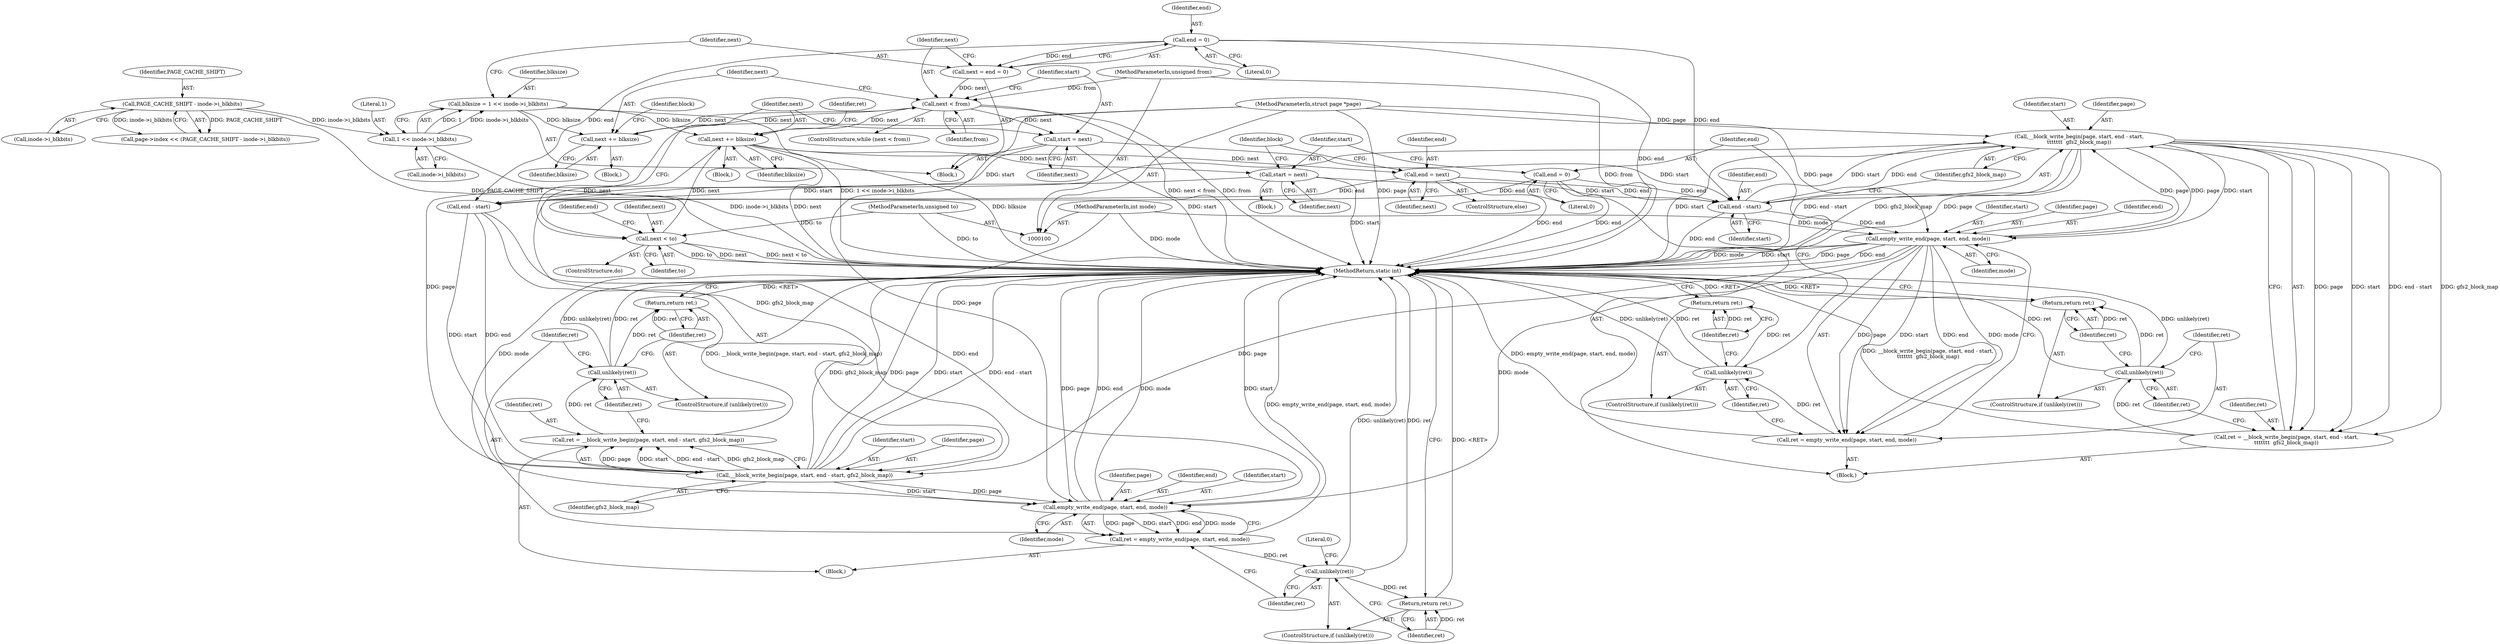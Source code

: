 digraph "1_linux_64dd153c83743af81f20924c6343652d731eeecb_4@API" {
"1000183" [label="(Call,__block_write_begin(page, start, end - start,\n\t\t\t\t\t\t\t  gfs2_block_map))"];
"1000197" [label="(Call,empty_write_end(page, start, end, mode))"];
"1000183" [label="(Call,__block_write_begin(page, start, end - start,\n\t\t\t\t\t\t\t  gfs2_block_map))"];
"1000101" [label="(MethodParameterIn,struct page *page)"];
"1000186" [label="(Call,end - start)"];
"1000140" [label="(Call,end = 0)"];
"1000207" [label="(Call,end = 0)"];
"1000214" [label="(Call,end = next)"];
"1000158" [label="(Call,next += blksize)"];
"1000131" [label="(Call,blksize = 1 << inode->i_blkbits)"];
"1000133" [label="(Call,1 << inode->i_blkbits)"];
"1000125" [label="(Call,PAGE_CACHE_SHIFT - inode->i_blkbits)"];
"1000219" [label="(Call,next < to)"];
"1000103" [label="(MethodParameterIn,unsigned to)"];
"1000144" [label="(Call,next < from)"];
"1000138" [label="(Call,next = end = 0)"];
"1000148" [label="(Call,next += blksize)"];
"1000102" [label="(MethodParameterIn,unsigned from)"];
"1000153" [label="(Call,start = next)"];
"1000210" [label="(Call,start = next)"];
"1000104" [label="(MethodParameterIn,int mode)"];
"1000181" [label="(Call,ret = __block_write_begin(page, start, end - start,\n\t\t\t\t\t\t\t  gfs2_block_map))"];
"1000191" [label="(Call,unlikely(ret))"];
"1000193" [label="(Return,return ret;)"];
"1000227" [label="(Call,__block_write_begin(page, start, end - start, gfs2_block_map))"];
"1000225" [label="(Call,ret = __block_write_begin(page, start, end - start, gfs2_block_map))"];
"1000235" [label="(Call,unlikely(ret))"];
"1000237" [label="(Return,return ret;)"];
"1000241" [label="(Call,empty_write_end(page, start, end, mode))"];
"1000239" [label="(Call,ret = empty_write_end(page, start, end, mode))"];
"1000247" [label="(Call,unlikely(ret))"];
"1000249" [label="(Return,return ret;)"];
"1000195" [label="(Call,ret = empty_write_end(page, start, end, mode))"];
"1000203" [label="(Call,unlikely(ret))"];
"1000205" [label="(Return,return ret;)"];
"1000227" [label="(Call,__block_write_begin(page, start, end - start, gfs2_block_map))"];
"1000133" [label="(Call,1 << inode->i_blkbits)"];
"1000224" [label="(Block,)"];
"1000204" [label="(Identifier,ret)"];
"1000177" [label="(Block,)"];
"1000241" [label="(Call,empty_write_end(page, start, end, mode))"];
"1000226" [label="(Identifier,ret)"];
"1000134" [label="(Literal,1)"];
"1000252" [label="(Literal,0)"];
"1000203" [label="(Call,unlikely(ret))"];
"1000187" [label="(Identifier,end)"];
"1000250" [label="(Identifier,ret)"];
"1000183" [label="(Call,__block_write_begin(page, start, end - start,\n\t\t\t\t\t\t\t  gfs2_block_map))"];
"1000127" [label="(Call,inode->i_blkbits)"];
"1000201" [label="(Identifier,mode)"];
"1000213" [label="(ControlStructure,else)"];
"1000233" [label="(Identifier,gfs2_block_map)"];
"1000135" [label="(Call,inode->i_blkbits)"];
"1000139" [label="(Identifier,next)"];
"1000180" [label="(Block,)"];
"1000132" [label="(Identifier,blksize)"];
"1000225" [label="(Call,ret = __block_write_begin(page, start, end - start, gfs2_block_map))"];
"1000188" [label="(Identifier,start)"];
"1000246" [label="(ControlStructure,if (unlikely(ret)))"];
"1000181" [label="(Call,ret = __block_write_begin(page, start, end - start,\n\t\t\t\t\t\t\t  gfs2_block_map))"];
"1000131" [label="(Call,blksize = 1 << inode->i_blkbits)"];
"1000185" [label="(Identifier,start)"];
"1000199" [label="(Identifier,start)"];
"1000209" [label="(Literal,0)"];
"1000194" [label="(Identifier,ret)"];
"1000152" [label="(Identifier,block)"];
"1000253" [label="(MethodReturn,static int)"];
"1000212" [label="(Identifier,next)"];
"1000230" [label="(Call,end - start)"];
"1000159" [label="(Identifier,next)"];
"1000198" [label="(Identifier,page)"];
"1000140" [label="(Call,end = 0)"];
"1000191" [label="(Call,unlikely(ret))"];
"1000105" [label="(Block,)"];
"1000162" [label="(Identifier,ret)"];
"1000138" [label="(Call,next = end = 0)"];
"1000157" [label="(Block,)"];
"1000144" [label="(Call,next < from)"];
"1000229" [label="(Identifier,start)"];
"1000189" [label="(Identifier,gfs2_block_map)"];
"1000235" [label="(Call,unlikely(ret))"];
"1000245" [label="(Identifier,mode)"];
"1000242" [label="(Identifier,page)"];
"1000148" [label="(Call,next += blksize)"];
"1000228" [label="(Identifier,page)"];
"1000102" [label="(MethodParameterIn,unsigned from)"];
"1000153" [label="(Call,start = next)"];
"1000154" [label="(Identifier,start)"];
"1000216" [label="(Identifier,next)"];
"1000104" [label="(MethodParameterIn,int mode)"];
"1000143" [label="(ControlStructure,while (next < from))"];
"1000190" [label="(ControlStructure,if (unlikely(ret)))"];
"1000141" [label="(Identifier,end)"];
"1000200" [label="(Identifier,end)"];
"1000186" [label="(Call,end - start)"];
"1000184" [label="(Identifier,page)"];
"1000195" [label="(Call,ret = empty_write_end(page, start, end, mode))"];
"1000155" [label="(Identifier,next)"];
"1000142" [label="(Literal,0)"];
"1000211" [label="(Identifier,start)"];
"1000240" [label="(Identifier,ret)"];
"1000234" [label="(ControlStructure,if (unlikely(ret)))"];
"1000197" [label="(Call,empty_write_end(page, start, end, mode))"];
"1000126" [label="(Identifier,PAGE_CACHE_SHIFT)"];
"1000248" [label="(Identifier,ret)"];
"1000244" [label="(Identifier,end)"];
"1000146" [label="(Identifier,from)"];
"1000121" [label="(Call,page->index << (PAGE_CACHE_SHIFT - inode->i_blkbits))"];
"1000101" [label="(MethodParameterIn,struct page *page)"];
"1000158" [label="(Call,next += blksize)"];
"1000196" [label="(Identifier,ret)"];
"1000149" [label="(Identifier,next)"];
"1000238" [label="(Identifier,ret)"];
"1000223" [label="(Identifier,end)"];
"1000147" [label="(Block,)"];
"1000193" [label="(Return,return ret;)"];
"1000207" [label="(Call,end = 0)"];
"1000192" [label="(Identifier,ret)"];
"1000156" [label="(ControlStructure,do)"];
"1000239" [label="(Call,ret = empty_write_end(page, start, end, mode))"];
"1000220" [label="(Identifier,next)"];
"1000150" [label="(Identifier,blksize)"];
"1000218" [label="(Identifier,block)"];
"1000210" [label="(Call,start = next)"];
"1000125" [label="(Call,PAGE_CACHE_SHIFT - inode->i_blkbits)"];
"1000247" [label="(Call,unlikely(ret))"];
"1000182" [label="(Identifier,ret)"];
"1000219" [label="(Call,next < to)"];
"1000145" [label="(Identifier,next)"];
"1000214" [label="(Call,end = next)"];
"1000205" [label="(Return,return ret;)"];
"1000236" [label="(Identifier,ret)"];
"1000249" [label="(Return,return ret;)"];
"1000103" [label="(MethodParameterIn,unsigned to)"];
"1000221" [label="(Identifier,to)"];
"1000215" [label="(Identifier,end)"];
"1000237" [label="(Return,return ret;)"];
"1000206" [label="(Identifier,ret)"];
"1000243" [label="(Identifier,start)"];
"1000208" [label="(Identifier,end)"];
"1000160" [label="(Identifier,blksize)"];
"1000202" [label="(ControlStructure,if (unlikely(ret)))"];
"1000183" -> "1000181"  [label="AST: "];
"1000183" -> "1000189"  [label="CFG: "];
"1000184" -> "1000183"  [label="AST: "];
"1000185" -> "1000183"  [label="AST: "];
"1000186" -> "1000183"  [label="AST: "];
"1000189" -> "1000183"  [label="AST: "];
"1000181" -> "1000183"  [label="CFG: "];
"1000183" -> "1000253"  [label="DDG: start"];
"1000183" -> "1000253"  [label="DDG: end - start"];
"1000183" -> "1000253"  [label="DDG: gfs2_block_map"];
"1000183" -> "1000253"  [label="DDG: page"];
"1000183" -> "1000181"  [label="DDG: page"];
"1000183" -> "1000181"  [label="DDG: start"];
"1000183" -> "1000181"  [label="DDG: end - start"];
"1000183" -> "1000181"  [label="DDG: gfs2_block_map"];
"1000197" -> "1000183"  [label="DDG: page"];
"1000101" -> "1000183"  [label="DDG: page"];
"1000186" -> "1000183"  [label="DDG: start"];
"1000186" -> "1000183"  [label="DDG: end"];
"1000183" -> "1000197"  [label="DDG: page"];
"1000183" -> "1000197"  [label="DDG: start"];
"1000183" -> "1000227"  [label="DDG: gfs2_block_map"];
"1000197" -> "1000195"  [label="AST: "];
"1000197" -> "1000201"  [label="CFG: "];
"1000198" -> "1000197"  [label="AST: "];
"1000199" -> "1000197"  [label="AST: "];
"1000200" -> "1000197"  [label="AST: "];
"1000201" -> "1000197"  [label="AST: "];
"1000195" -> "1000197"  [label="CFG: "];
"1000197" -> "1000253"  [label="DDG: end"];
"1000197" -> "1000253"  [label="DDG: mode"];
"1000197" -> "1000253"  [label="DDG: start"];
"1000197" -> "1000253"  [label="DDG: page"];
"1000197" -> "1000195"  [label="DDG: page"];
"1000197" -> "1000195"  [label="DDG: start"];
"1000197" -> "1000195"  [label="DDG: end"];
"1000197" -> "1000195"  [label="DDG: mode"];
"1000101" -> "1000197"  [label="DDG: page"];
"1000186" -> "1000197"  [label="DDG: end"];
"1000104" -> "1000197"  [label="DDG: mode"];
"1000197" -> "1000227"  [label="DDG: page"];
"1000197" -> "1000241"  [label="DDG: mode"];
"1000101" -> "1000100"  [label="AST: "];
"1000101" -> "1000253"  [label="DDG: page"];
"1000101" -> "1000227"  [label="DDG: page"];
"1000101" -> "1000241"  [label="DDG: page"];
"1000186" -> "1000188"  [label="CFG: "];
"1000187" -> "1000186"  [label="AST: "];
"1000188" -> "1000186"  [label="AST: "];
"1000189" -> "1000186"  [label="CFG: "];
"1000186" -> "1000253"  [label="DDG: end"];
"1000140" -> "1000186"  [label="DDG: end"];
"1000207" -> "1000186"  [label="DDG: end"];
"1000214" -> "1000186"  [label="DDG: end"];
"1000153" -> "1000186"  [label="DDG: start"];
"1000210" -> "1000186"  [label="DDG: start"];
"1000140" -> "1000138"  [label="AST: "];
"1000140" -> "1000142"  [label="CFG: "];
"1000141" -> "1000140"  [label="AST: "];
"1000142" -> "1000140"  [label="AST: "];
"1000138" -> "1000140"  [label="CFG: "];
"1000140" -> "1000253"  [label="DDG: end"];
"1000140" -> "1000138"  [label="DDG: end"];
"1000140" -> "1000230"  [label="DDG: end"];
"1000207" -> "1000180"  [label="AST: "];
"1000207" -> "1000209"  [label="CFG: "];
"1000208" -> "1000207"  [label="AST: "];
"1000209" -> "1000207"  [label="AST: "];
"1000211" -> "1000207"  [label="CFG: "];
"1000207" -> "1000253"  [label="DDG: end"];
"1000207" -> "1000230"  [label="DDG: end"];
"1000214" -> "1000213"  [label="AST: "];
"1000214" -> "1000216"  [label="CFG: "];
"1000215" -> "1000214"  [label="AST: "];
"1000216" -> "1000214"  [label="AST: "];
"1000218" -> "1000214"  [label="CFG: "];
"1000214" -> "1000253"  [label="DDG: end"];
"1000158" -> "1000214"  [label="DDG: next"];
"1000214" -> "1000230"  [label="DDG: end"];
"1000158" -> "1000157"  [label="AST: "];
"1000158" -> "1000160"  [label="CFG: "];
"1000159" -> "1000158"  [label="AST: "];
"1000160" -> "1000158"  [label="AST: "];
"1000162" -> "1000158"  [label="CFG: "];
"1000158" -> "1000253"  [label="DDG: next"];
"1000158" -> "1000253"  [label="DDG: blksize"];
"1000131" -> "1000158"  [label="DDG: blksize"];
"1000219" -> "1000158"  [label="DDG: next"];
"1000144" -> "1000158"  [label="DDG: next"];
"1000158" -> "1000210"  [label="DDG: next"];
"1000158" -> "1000219"  [label="DDG: next"];
"1000131" -> "1000105"  [label="AST: "];
"1000131" -> "1000133"  [label="CFG: "];
"1000132" -> "1000131"  [label="AST: "];
"1000133" -> "1000131"  [label="AST: "];
"1000139" -> "1000131"  [label="CFG: "];
"1000131" -> "1000253"  [label="DDG: 1 << inode->i_blkbits"];
"1000133" -> "1000131"  [label="DDG: 1"];
"1000133" -> "1000131"  [label="DDG: inode->i_blkbits"];
"1000131" -> "1000148"  [label="DDG: blksize"];
"1000133" -> "1000135"  [label="CFG: "];
"1000134" -> "1000133"  [label="AST: "];
"1000135" -> "1000133"  [label="AST: "];
"1000133" -> "1000253"  [label="DDG: inode->i_blkbits"];
"1000125" -> "1000133"  [label="DDG: inode->i_blkbits"];
"1000125" -> "1000121"  [label="AST: "];
"1000125" -> "1000127"  [label="CFG: "];
"1000126" -> "1000125"  [label="AST: "];
"1000127" -> "1000125"  [label="AST: "];
"1000121" -> "1000125"  [label="CFG: "];
"1000125" -> "1000253"  [label="DDG: PAGE_CACHE_SHIFT"];
"1000125" -> "1000121"  [label="DDG: PAGE_CACHE_SHIFT"];
"1000125" -> "1000121"  [label="DDG: inode->i_blkbits"];
"1000219" -> "1000156"  [label="AST: "];
"1000219" -> "1000221"  [label="CFG: "];
"1000220" -> "1000219"  [label="AST: "];
"1000221" -> "1000219"  [label="AST: "];
"1000159" -> "1000219"  [label="CFG: "];
"1000223" -> "1000219"  [label="CFG: "];
"1000219" -> "1000253"  [label="DDG: next < to"];
"1000219" -> "1000253"  [label="DDG: to"];
"1000219" -> "1000253"  [label="DDG: next"];
"1000103" -> "1000219"  [label="DDG: to"];
"1000103" -> "1000100"  [label="AST: "];
"1000103" -> "1000253"  [label="DDG: to"];
"1000144" -> "1000143"  [label="AST: "];
"1000144" -> "1000146"  [label="CFG: "];
"1000145" -> "1000144"  [label="AST: "];
"1000146" -> "1000144"  [label="AST: "];
"1000149" -> "1000144"  [label="CFG: "];
"1000154" -> "1000144"  [label="CFG: "];
"1000144" -> "1000253"  [label="DDG: next < from"];
"1000144" -> "1000253"  [label="DDG: from"];
"1000138" -> "1000144"  [label="DDG: next"];
"1000148" -> "1000144"  [label="DDG: next"];
"1000102" -> "1000144"  [label="DDG: from"];
"1000144" -> "1000148"  [label="DDG: next"];
"1000144" -> "1000153"  [label="DDG: next"];
"1000138" -> "1000105"  [label="AST: "];
"1000139" -> "1000138"  [label="AST: "];
"1000145" -> "1000138"  [label="CFG: "];
"1000148" -> "1000147"  [label="AST: "];
"1000148" -> "1000150"  [label="CFG: "];
"1000149" -> "1000148"  [label="AST: "];
"1000150" -> "1000148"  [label="AST: "];
"1000152" -> "1000148"  [label="CFG: "];
"1000102" -> "1000100"  [label="AST: "];
"1000102" -> "1000253"  [label="DDG: from"];
"1000153" -> "1000105"  [label="AST: "];
"1000153" -> "1000155"  [label="CFG: "];
"1000154" -> "1000153"  [label="AST: "];
"1000155" -> "1000153"  [label="AST: "];
"1000159" -> "1000153"  [label="CFG: "];
"1000153" -> "1000253"  [label="DDG: start"];
"1000153" -> "1000230"  [label="DDG: start"];
"1000210" -> "1000177"  [label="AST: "];
"1000210" -> "1000212"  [label="CFG: "];
"1000211" -> "1000210"  [label="AST: "];
"1000212" -> "1000210"  [label="AST: "];
"1000218" -> "1000210"  [label="CFG: "];
"1000210" -> "1000253"  [label="DDG: start"];
"1000210" -> "1000230"  [label="DDG: start"];
"1000104" -> "1000100"  [label="AST: "];
"1000104" -> "1000253"  [label="DDG: mode"];
"1000104" -> "1000241"  [label="DDG: mode"];
"1000181" -> "1000180"  [label="AST: "];
"1000182" -> "1000181"  [label="AST: "];
"1000192" -> "1000181"  [label="CFG: "];
"1000181" -> "1000253"  [label="DDG: __block_write_begin(page, start, end - start,\n\t\t\t\t\t\t\t  gfs2_block_map)"];
"1000181" -> "1000191"  [label="DDG: ret"];
"1000191" -> "1000190"  [label="AST: "];
"1000191" -> "1000192"  [label="CFG: "];
"1000192" -> "1000191"  [label="AST: "];
"1000194" -> "1000191"  [label="CFG: "];
"1000196" -> "1000191"  [label="CFG: "];
"1000191" -> "1000253"  [label="DDG: unlikely(ret)"];
"1000191" -> "1000253"  [label="DDG: ret"];
"1000191" -> "1000193"  [label="DDG: ret"];
"1000193" -> "1000190"  [label="AST: "];
"1000193" -> "1000194"  [label="CFG: "];
"1000194" -> "1000193"  [label="AST: "];
"1000253" -> "1000193"  [label="CFG: "];
"1000193" -> "1000253"  [label="DDG: <RET>"];
"1000194" -> "1000193"  [label="DDG: ret"];
"1000227" -> "1000225"  [label="AST: "];
"1000227" -> "1000233"  [label="CFG: "];
"1000228" -> "1000227"  [label="AST: "];
"1000229" -> "1000227"  [label="AST: "];
"1000230" -> "1000227"  [label="AST: "];
"1000233" -> "1000227"  [label="AST: "];
"1000225" -> "1000227"  [label="CFG: "];
"1000227" -> "1000253"  [label="DDG: gfs2_block_map"];
"1000227" -> "1000253"  [label="DDG: page"];
"1000227" -> "1000253"  [label="DDG: start"];
"1000227" -> "1000253"  [label="DDG: end - start"];
"1000227" -> "1000225"  [label="DDG: page"];
"1000227" -> "1000225"  [label="DDG: start"];
"1000227" -> "1000225"  [label="DDG: end - start"];
"1000227" -> "1000225"  [label="DDG: gfs2_block_map"];
"1000230" -> "1000227"  [label="DDG: start"];
"1000230" -> "1000227"  [label="DDG: end"];
"1000227" -> "1000241"  [label="DDG: page"];
"1000227" -> "1000241"  [label="DDG: start"];
"1000225" -> "1000224"  [label="AST: "];
"1000226" -> "1000225"  [label="AST: "];
"1000236" -> "1000225"  [label="CFG: "];
"1000225" -> "1000253"  [label="DDG: __block_write_begin(page, start, end - start, gfs2_block_map)"];
"1000225" -> "1000235"  [label="DDG: ret"];
"1000235" -> "1000234"  [label="AST: "];
"1000235" -> "1000236"  [label="CFG: "];
"1000236" -> "1000235"  [label="AST: "];
"1000238" -> "1000235"  [label="CFG: "];
"1000240" -> "1000235"  [label="CFG: "];
"1000235" -> "1000253"  [label="DDG: ret"];
"1000235" -> "1000253"  [label="DDG: unlikely(ret)"];
"1000235" -> "1000237"  [label="DDG: ret"];
"1000237" -> "1000234"  [label="AST: "];
"1000237" -> "1000238"  [label="CFG: "];
"1000238" -> "1000237"  [label="AST: "];
"1000253" -> "1000237"  [label="CFG: "];
"1000237" -> "1000253"  [label="DDG: <RET>"];
"1000238" -> "1000237"  [label="DDG: ret"];
"1000241" -> "1000239"  [label="AST: "];
"1000241" -> "1000245"  [label="CFG: "];
"1000242" -> "1000241"  [label="AST: "];
"1000243" -> "1000241"  [label="AST: "];
"1000244" -> "1000241"  [label="AST: "];
"1000245" -> "1000241"  [label="AST: "];
"1000239" -> "1000241"  [label="CFG: "];
"1000241" -> "1000253"  [label="DDG: page"];
"1000241" -> "1000253"  [label="DDG: end"];
"1000241" -> "1000253"  [label="DDG: mode"];
"1000241" -> "1000253"  [label="DDG: start"];
"1000241" -> "1000239"  [label="DDG: page"];
"1000241" -> "1000239"  [label="DDG: start"];
"1000241" -> "1000239"  [label="DDG: end"];
"1000241" -> "1000239"  [label="DDG: mode"];
"1000230" -> "1000241"  [label="DDG: end"];
"1000239" -> "1000224"  [label="AST: "];
"1000240" -> "1000239"  [label="AST: "];
"1000248" -> "1000239"  [label="CFG: "];
"1000239" -> "1000253"  [label="DDG: empty_write_end(page, start, end, mode)"];
"1000239" -> "1000247"  [label="DDG: ret"];
"1000247" -> "1000246"  [label="AST: "];
"1000247" -> "1000248"  [label="CFG: "];
"1000248" -> "1000247"  [label="AST: "];
"1000250" -> "1000247"  [label="CFG: "];
"1000252" -> "1000247"  [label="CFG: "];
"1000247" -> "1000253"  [label="DDG: ret"];
"1000247" -> "1000253"  [label="DDG: unlikely(ret)"];
"1000247" -> "1000249"  [label="DDG: ret"];
"1000249" -> "1000246"  [label="AST: "];
"1000249" -> "1000250"  [label="CFG: "];
"1000250" -> "1000249"  [label="AST: "];
"1000253" -> "1000249"  [label="CFG: "];
"1000249" -> "1000253"  [label="DDG: <RET>"];
"1000250" -> "1000249"  [label="DDG: ret"];
"1000195" -> "1000180"  [label="AST: "];
"1000196" -> "1000195"  [label="AST: "];
"1000204" -> "1000195"  [label="CFG: "];
"1000195" -> "1000253"  [label="DDG: empty_write_end(page, start, end, mode)"];
"1000195" -> "1000203"  [label="DDG: ret"];
"1000203" -> "1000202"  [label="AST: "];
"1000203" -> "1000204"  [label="CFG: "];
"1000204" -> "1000203"  [label="AST: "];
"1000206" -> "1000203"  [label="CFG: "];
"1000208" -> "1000203"  [label="CFG: "];
"1000203" -> "1000253"  [label="DDG: unlikely(ret)"];
"1000203" -> "1000253"  [label="DDG: ret"];
"1000203" -> "1000205"  [label="DDG: ret"];
"1000205" -> "1000202"  [label="AST: "];
"1000205" -> "1000206"  [label="CFG: "];
"1000206" -> "1000205"  [label="AST: "];
"1000253" -> "1000205"  [label="CFG: "];
"1000205" -> "1000253"  [label="DDG: <RET>"];
"1000206" -> "1000205"  [label="DDG: ret"];
}
